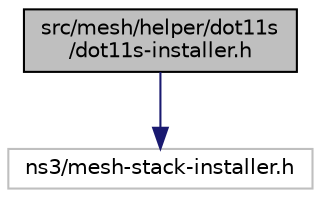 digraph "src/mesh/helper/dot11s/dot11s-installer.h"
{
 // LATEX_PDF_SIZE
  edge [fontname="Helvetica",fontsize="10",labelfontname="Helvetica",labelfontsize="10"];
  node [fontname="Helvetica",fontsize="10",shape=record];
  Node1 [label="src/mesh/helper/dot11s\l/dot11s-installer.h",height=0.2,width=0.4,color="black", fillcolor="grey75", style="filled", fontcolor="black",tooltip=" "];
  Node1 -> Node2 [color="midnightblue",fontsize="10",style="solid",fontname="Helvetica"];
  Node2 [label="ns3/mesh-stack-installer.h",height=0.2,width=0.4,color="grey75", fillcolor="white", style="filled",tooltip=" "];
}
